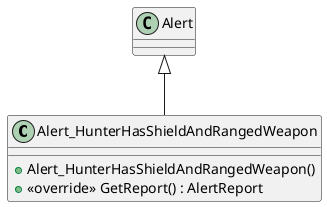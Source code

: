 @startuml
class Alert_HunterHasShieldAndRangedWeapon {
    + Alert_HunterHasShieldAndRangedWeapon()
    + <<override>> GetReport() : AlertReport
}
Alert <|-- Alert_HunterHasShieldAndRangedWeapon
@enduml
